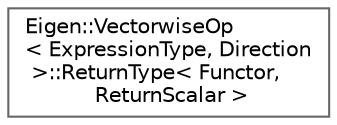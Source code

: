 digraph "Graphical Class Hierarchy"
{
 // LATEX_PDF_SIZE
  bgcolor="transparent";
  edge [fontname=Helvetica,fontsize=10,labelfontname=Helvetica,labelfontsize=10];
  node [fontname=Helvetica,fontsize=10,shape=box,height=0.2,width=0.4];
  rankdir="LR";
  Node0 [id="Node000000",label="Eigen::VectorwiseOp\l\< ExpressionType, Direction\l \>::ReturnType\< Functor,\l ReturnScalar \>",height=0.2,width=0.4,color="grey40", fillcolor="white", style="filled",URL="$structEigen_1_1VectorwiseOp_1_1ReturnType.html",tooltip=" "];
}
